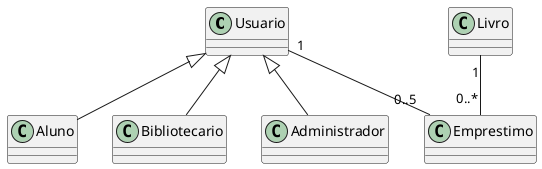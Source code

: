 @startuml

    ' Classes principais do sistema
    class Usuario{}

    class Aluno{}

    class Bibliotecario{}

    class Administrador{}

    class Livro{}

    class Emprestimo{}

    ' herança entre classes
    Usuario <|-- Aluno 
    Usuario <|-- Bibliotecario 
    Usuario <|-- Administrador 

    ' Associações entre classes
    Usuario "1" -- "0..5" Emprestimo
    Livro "1" -- "0..*" Emprestimo

@enduml